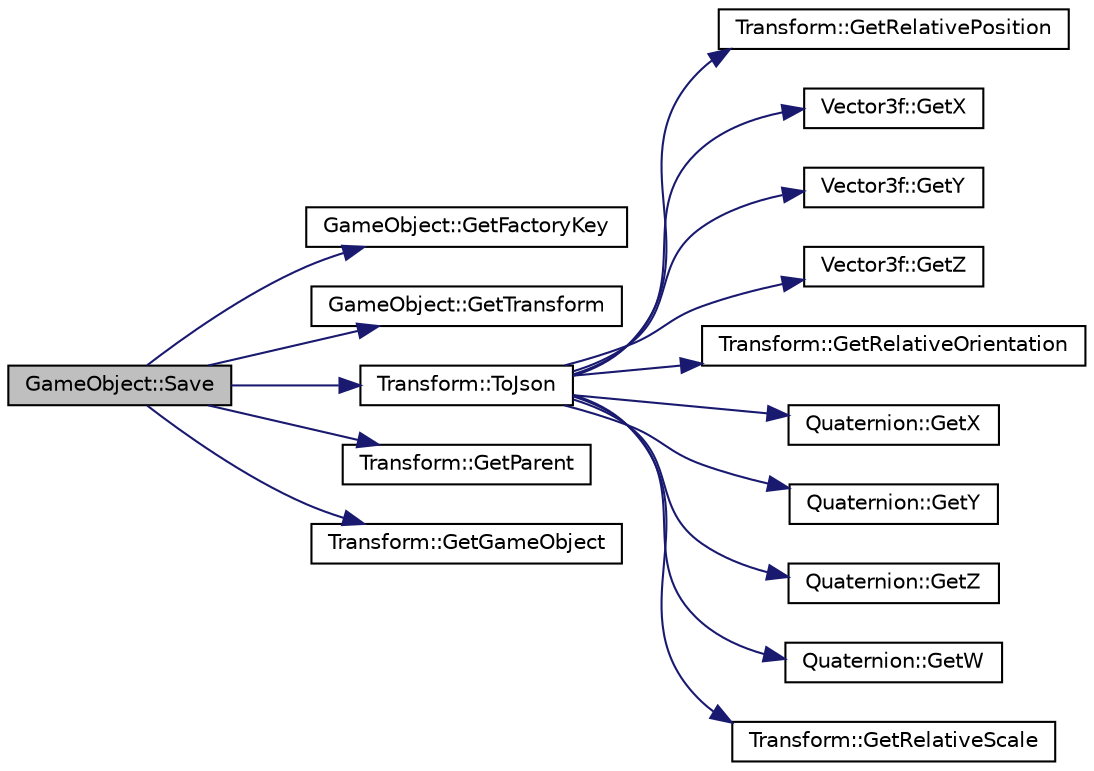 digraph "GameObject::Save"
{
 // LATEX_PDF_SIZE
  edge [fontname="Helvetica",fontsize="10",labelfontname="Helvetica",labelfontsize="10"];
  node [fontname="Helvetica",fontsize="10",shape=record];
  rankdir="LR";
  Node171 [label="GameObject::Save",height=0.2,width=0.4,color="black", fillcolor="grey75", style="filled", fontcolor="black",tooltip="saves the object"];
  Node171 -> Node172 [color="midnightblue",fontsize="10",style="solid",fontname="Helvetica"];
  Node172 [label="GameObject::GetFactoryKey",height=0.2,width=0.4,color="black", fillcolor="white", style="filled",URL="$class_game_object.html#a2e136cfc0f88fb8a3334f6f6b2144358",tooltip="Factory key accessor."];
  Node171 -> Node173 [color="midnightblue",fontsize="10",style="solid",fontname="Helvetica"];
  Node173 [label="GameObject::GetTransform",height=0.2,width=0.4,color="black", fillcolor="white", style="filled",URL="$class_game_object.html#ad4de114a5ac23de244bcfbf1947e041a",tooltip="transform accessor"];
  Node171 -> Node174 [color="midnightblue",fontsize="10",style="solid",fontname="Helvetica"];
  Node174 [label="Transform::ToJson",height=0.2,width=0.4,color="black", fillcolor="white", style="filled",URL="$class_transform.html#ab720c8e888790aa2a8f29ca4efc5c0cc",tooltip="Saves the transform to JSON."];
  Node174 -> Node175 [color="midnightblue",fontsize="10",style="solid",fontname="Helvetica"];
  Node175 [label="Transform::GetRelativePosition",height=0.2,width=0.4,color="black", fillcolor="white", style="filled",URL="$class_transform.html#a07df84a85998644477081fc31d53e546",tooltip="position accessor"];
  Node174 -> Node176 [color="midnightblue",fontsize="10",style="solid",fontname="Helvetica"];
  Node176 [label="Vector3f::GetX",height=0.2,width=0.4,color="black", fillcolor="white", style="filled",URL="$class_vector3f.html#abb50ca8baf8111e9bae60e4f7c144db3",tooltip="x value accessor"];
  Node174 -> Node177 [color="midnightblue",fontsize="10",style="solid",fontname="Helvetica"];
  Node177 [label="Vector3f::GetY",height=0.2,width=0.4,color="black", fillcolor="white", style="filled",URL="$class_vector3f.html#a9a1317e3ba2ef2c5e661d340a74a825a",tooltip="y value accessor"];
  Node174 -> Node178 [color="midnightblue",fontsize="10",style="solid",fontname="Helvetica"];
  Node178 [label="Vector3f::GetZ",height=0.2,width=0.4,color="black", fillcolor="white", style="filled",URL="$class_vector3f.html#a874fc93c81a47a0455afb9cdd542c599",tooltip="z value accessor"];
  Node174 -> Node179 [color="midnightblue",fontsize="10",style="solid",fontname="Helvetica"];
  Node179 [label="Transform::GetRelativeOrientation",height=0.2,width=0.4,color="black", fillcolor="white", style="filled",URL="$class_transform.html#a480af94b677d5c77a8c4cf8aeb3e2d4d",tooltip="get orientation relative to parent transform"];
  Node174 -> Node180 [color="midnightblue",fontsize="10",style="solid",fontname="Helvetica"];
  Node180 [label="Quaternion::GetX",height=0.2,width=0.4,color="black", fillcolor="white", style="filled",URL="$class_quaternion.html#a417c1fead36c93b56f64c8f0dc2e7b93",tooltip="x value accessor"];
  Node174 -> Node181 [color="midnightblue",fontsize="10",style="solid",fontname="Helvetica"];
  Node181 [label="Quaternion::GetY",height=0.2,width=0.4,color="black", fillcolor="white", style="filled",URL="$class_quaternion.html#a6977767316533f6f29344f75f7e9ce1a",tooltip="y value accessor"];
  Node174 -> Node182 [color="midnightblue",fontsize="10",style="solid",fontname="Helvetica"];
  Node182 [label="Quaternion::GetZ",height=0.2,width=0.4,color="black", fillcolor="white", style="filled",URL="$class_quaternion.html#ab3f47b7b75336eca7710db475e59da5c",tooltip="z value accessor"];
  Node174 -> Node183 [color="midnightblue",fontsize="10",style="solid",fontname="Helvetica"];
  Node183 [label="Quaternion::GetW",height=0.2,width=0.4,color="black", fillcolor="white", style="filled",URL="$class_quaternion.html#aab6106f3b5d030da7cbc450151a88449",tooltip="w value accessor"];
  Node174 -> Node184 [color="midnightblue",fontsize="10",style="solid",fontname="Helvetica"];
  Node184 [label="Transform::GetRelativeScale",height=0.2,width=0.4,color="black", fillcolor="white", style="filled",URL="$class_transform.html#a4f0625e91bc27db4dc0270ab91d649e1",tooltip="get scale relative to parent transform"];
  Node171 -> Node185 [color="midnightblue",fontsize="10",style="solid",fontname="Helvetica"];
  Node185 [label="Transform::GetParent",height=0.2,width=0.4,color="black", fillcolor="white", style="filled",URL="$class_transform.html#ad2ffb861e93b6cbee6095353c72a701e",tooltip=" "];
  Node171 -> Node186 [color="midnightblue",fontsize="10",style="solid",fontname="Helvetica"];
  Node186 [label="Transform::GetGameObject",height=0.2,width=0.4,color="black", fillcolor="white", style="filled",URL="$class_transform.html#a9f9d3f4fbf3cc44b5890e63c27ec3c2f",tooltip=" "];
}
